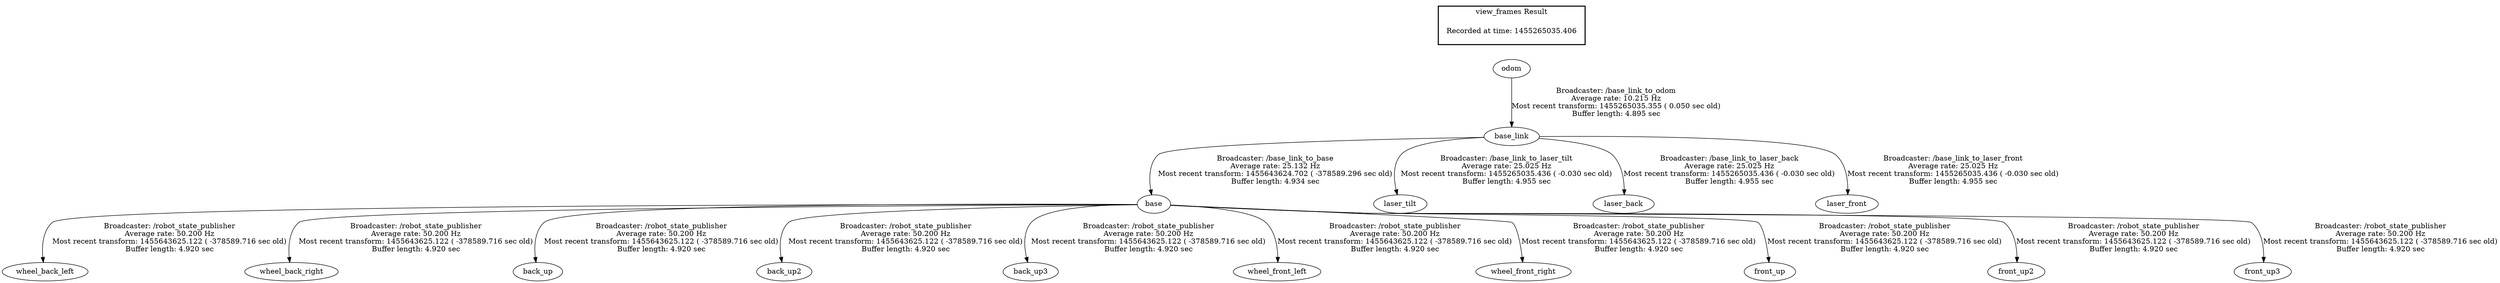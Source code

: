 digraph G {
"base" -> "wheel_back_left"[label="Broadcaster: /robot_state_publisher\nAverage rate: 50.200 Hz\nMost recent transform: 1455643625.122 ( -378589.716 sec old)\nBuffer length: 4.920 sec\n"];
"base_link" -> "base"[label="Broadcaster: /base_link_to_base\nAverage rate: 25.132 Hz\nMost recent transform: 1455643624.702 ( -378589.296 sec old)\nBuffer length: 4.934 sec\n"];
"base" -> "wheel_back_right"[label="Broadcaster: /robot_state_publisher\nAverage rate: 50.200 Hz\nMost recent transform: 1455643625.122 ( -378589.716 sec old)\nBuffer length: 4.920 sec\n"];
"base" -> "back_up"[label="Broadcaster: /robot_state_publisher\nAverage rate: 50.200 Hz\nMost recent transform: 1455643625.122 ( -378589.716 sec old)\nBuffer length: 4.920 sec\n"];
"base" -> "back_up2"[label="Broadcaster: /robot_state_publisher\nAverage rate: 50.200 Hz\nMost recent transform: 1455643625.122 ( -378589.716 sec old)\nBuffer length: 4.920 sec\n"];
"base" -> "back_up3"[label="Broadcaster: /robot_state_publisher\nAverage rate: 50.200 Hz\nMost recent transform: 1455643625.122 ( -378589.716 sec old)\nBuffer length: 4.920 sec\n"];
"base" -> "wheel_front_left"[label="Broadcaster: /robot_state_publisher\nAverage rate: 50.200 Hz\nMost recent transform: 1455643625.122 ( -378589.716 sec old)\nBuffer length: 4.920 sec\n"];
"base" -> "wheel_front_right"[label="Broadcaster: /robot_state_publisher\nAverage rate: 50.200 Hz\nMost recent transform: 1455643625.122 ( -378589.716 sec old)\nBuffer length: 4.920 sec\n"];
"base" -> "front_up"[label="Broadcaster: /robot_state_publisher\nAverage rate: 50.200 Hz\nMost recent transform: 1455643625.122 ( -378589.716 sec old)\nBuffer length: 4.920 sec\n"];
"base" -> "front_up2"[label="Broadcaster: /robot_state_publisher\nAverage rate: 50.200 Hz\nMost recent transform: 1455643625.122 ( -378589.716 sec old)\nBuffer length: 4.920 sec\n"];
"base" -> "front_up3"[label="Broadcaster: /robot_state_publisher\nAverage rate: 50.200 Hz\nMost recent transform: 1455643625.122 ( -378589.716 sec old)\nBuffer length: 4.920 sec\n"];
"base_link" -> "laser_tilt"[label="Broadcaster: /base_link_to_laser_tilt\nAverage rate: 25.025 Hz\nMost recent transform: 1455265035.436 ( -0.030 sec old)\nBuffer length: 4.955 sec\n"];
"odom" -> "base_link"[label="Broadcaster: /base_link_to_odom\nAverage rate: 10.215 Hz\nMost recent transform: 1455265035.355 ( 0.050 sec old)\nBuffer length: 4.895 sec\n"];
"base_link" -> "laser_back"[label="Broadcaster: /base_link_to_laser_back\nAverage rate: 25.025 Hz\nMost recent transform: 1455265035.436 ( -0.030 sec old)\nBuffer length: 4.955 sec\n"];
"base_link" -> "laser_front"[label="Broadcaster: /base_link_to_laser_front\nAverage rate: 25.025 Hz\nMost recent transform: 1455265035.436 ( -0.030 sec old)\nBuffer length: 4.955 sec\n"];
edge [style=invis];
 subgraph cluster_legend { style=bold; color=black; label ="view_frames Result";
"Recorded at time: 1455265035.406"[ shape=plaintext ] ;
 }->"odom";
}